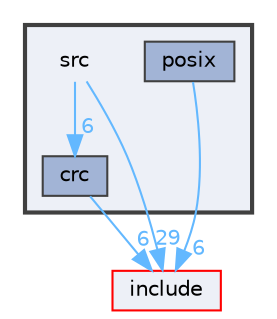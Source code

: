 digraph "/home/runner/work/libjuno/libjuno/src"
{
 // LATEX_PDF_SIZE
  bgcolor="transparent";
  edge [fontname=Helvetica,fontsize=10,labelfontname=Helvetica,labelfontsize=10];
  node [fontname=Helvetica,fontsize=10,shape=box,height=0.2,width=0.4];
  compound=true
  subgraph clusterdir_68267d1309a1af8e8297ef4c3efbcdba {
    graph [ bgcolor="#edf0f7", pencolor="grey25", label="", fontname=Helvetica,fontsize=10 style="filled,bold", URL="dir_68267d1309a1af8e8297ef4c3efbcdba.html",tooltip=""]
    dir_68267d1309a1af8e8297ef4c3efbcdba [shape=plaintext, label="src"];
  dir_aaf0231a54e81f715efc83e4edb207e4 [label="crc", fillcolor="#a2b4d6", color="grey25", style="filled", URL="dir_aaf0231a54e81f715efc83e4edb207e4.html",tooltip=""];
  dir_6887e9b46a560cfc03709f52ff768643 [label="posix", fillcolor="#a2b4d6", color="grey25", style="filled", URL="dir_6887e9b46a560cfc03709f52ff768643.html",tooltip=""];
  }
  dir_d44c64559bbebec7f509842c48db8b23 [label="include", fillcolor="#edf0f7", color="red", style="filled", URL="dir_d44c64559bbebec7f509842c48db8b23.html",tooltip=""];
  dir_68267d1309a1af8e8297ef4c3efbcdba->dir_aaf0231a54e81f715efc83e4edb207e4 [headlabel="6", labeldistance=1.5 headhref="dir_000009_000001.html" href="dir_000009_000001.html" color="steelblue1" fontcolor="steelblue1"];
  dir_68267d1309a1af8e8297ef4c3efbcdba->dir_d44c64559bbebec7f509842c48db8b23 [headlabel="29", labeldistance=1.5 headhref="dir_000009_000003.html" href="dir_000009_000003.html" color="steelblue1" fontcolor="steelblue1"];
  dir_aaf0231a54e81f715efc83e4edb207e4->dir_d44c64559bbebec7f509842c48db8b23 [headlabel="6", labeldistance=1.5 headhref="dir_000001_000003.html" href="dir_000001_000003.html" color="steelblue1" fontcolor="steelblue1"];
  dir_6887e9b46a560cfc03709f52ff768643->dir_d44c64559bbebec7f509842c48db8b23 [headlabel="6", labeldistance=1.5 headhref="dir_000008_000003.html" href="dir_000008_000003.html" color="steelblue1" fontcolor="steelblue1"];
}
